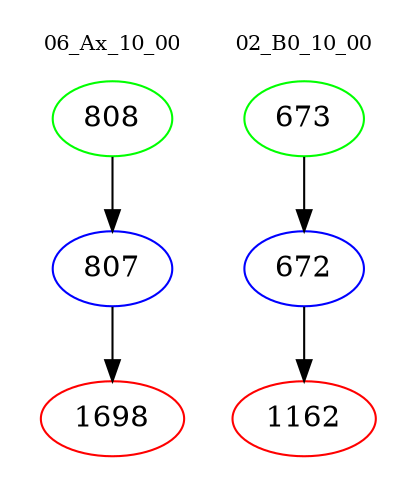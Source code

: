 digraph{
subgraph cluster_0 {
color = white
label = "06_Ax_10_00";
fontsize=10;
T0_808 [label="808", color="green"]
T0_808 -> T0_807 [color="black"]
T0_807 [label="807", color="blue"]
T0_807 -> T0_1698 [color="black"]
T0_1698 [label="1698", color="red"]
}
subgraph cluster_1 {
color = white
label = "02_B0_10_00";
fontsize=10;
T1_673 [label="673", color="green"]
T1_673 -> T1_672 [color="black"]
T1_672 [label="672", color="blue"]
T1_672 -> T1_1162 [color="black"]
T1_1162 [label="1162", color="red"]
}
}
